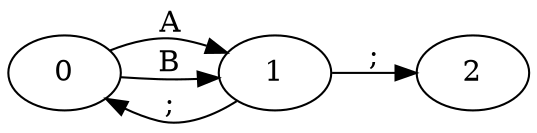 digraph g
{
rankdir=LR;
0;1;2;
0 -> 1 [label="A"]
0 -> 1 [label="B"]
1 -> 0 [label=";"]
1 -> 2 [label=";"]
}
